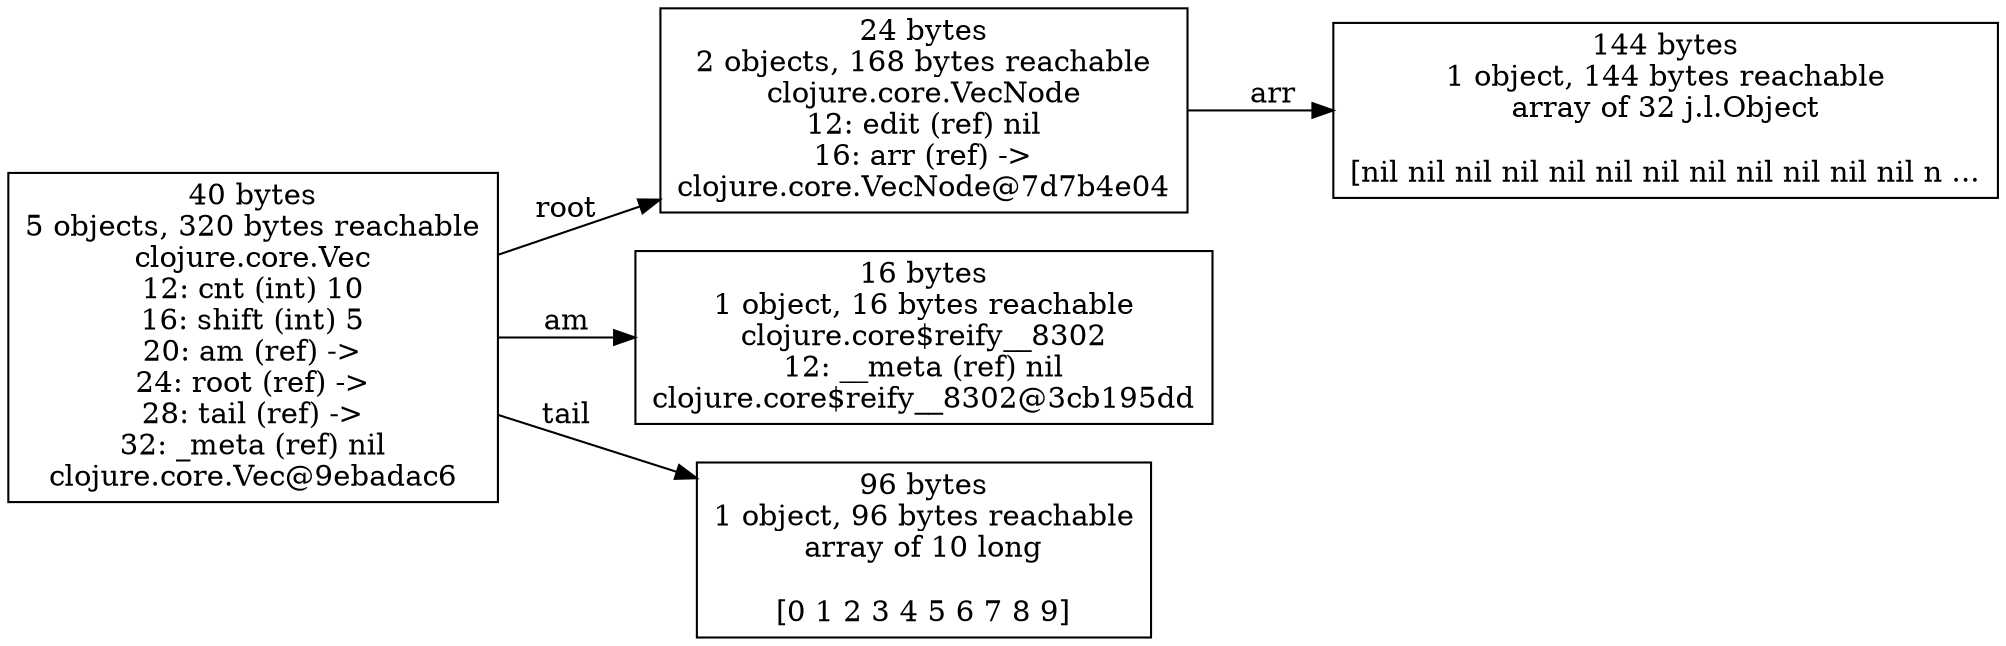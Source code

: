 digraph {
graph [layout=dot,rankdir=LR];
"28992224712" [label="24 bytes
2 objects, 168 bytes reachable
clojure.core.VecNode
12: edit (ref) nil
16: arr (ref) ->
clojure.core.VecNode@7d7b4e04",shape=box];
"28992224736" [label="144 bytes
1 object, 144 bytes reachable
array of 32 j.l.Object

[nil nil nil nil nil nil nil nil nil nil nil nil n ...",shape=box];
"28993415336" [label="16 bytes
1 object, 16 bytes reachable
clojure.core$reify__8302
12: __meta (ref) nil
clojure.core$reify__8302@3cb195dd",shape=box];
"31863619368" [label="96 bytes
1 object, 96 bytes reachable
array of 10 long

[0 1 2 3 4 5 6 7 8 9]",shape=box];
"31863619464" [label="40 bytes
5 objects, 320 bytes reachable
clojure.core.Vec
12: cnt (int) 10
16: shift (int) 5
20: am (ref) ->
24: root (ref) ->
28: tail (ref) ->
32: _meta (ref) nil
clojure.core.Vec@9ebadac6",shape=box];
"28992224712" -> "28992224736" ["field-name"=arr,label=arr];
"31863619464" -> "28993415336" ["field-name"=am,label=am];
"31863619464" -> "28992224712" ["field-name"=root,label=root];
"31863619464" -> "31863619368" ["field-name"=tail,label=tail];
} 